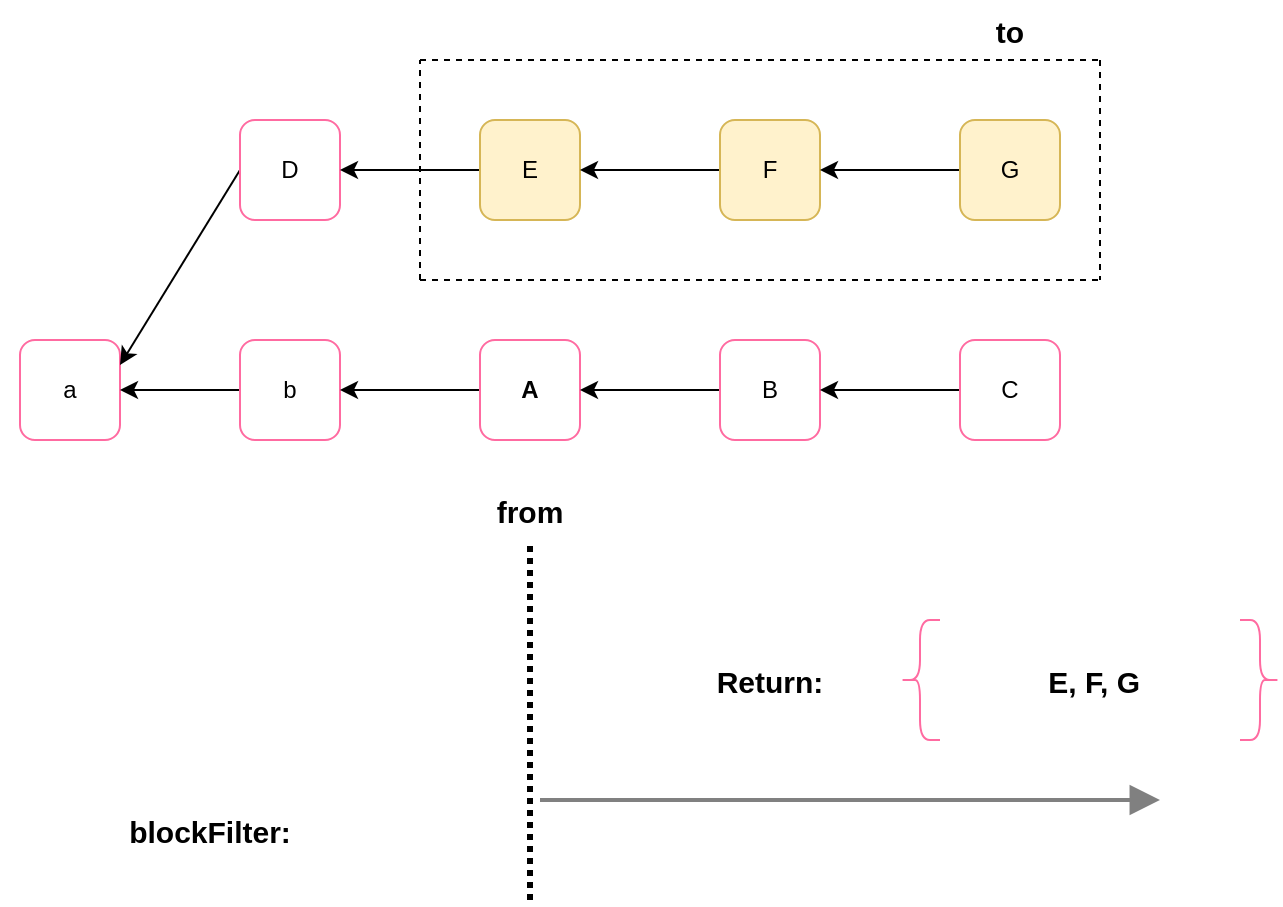 <mxfile version="20.2.7" type="github">
  <diagram id="lt4nStK9NgfOu4GPjsKU" name="第 1 页">
    <mxGraphModel dx="1018" dy="633" grid="1" gridSize="10" guides="1" tooltips="1" connect="1" arrows="1" fold="1" page="1" pageScale="1" pageWidth="827" pageHeight="1169" math="0" shadow="0">
      <root>
        <mxCell id="0" />
        <mxCell id="1" parent="0" />
        <mxCell id="oc3YsVLT2hO0f6hq_eTG-1" value="a" style="rounded=1;whiteSpace=wrap;html=1;strokeColor=#FF6BA1;" vertex="1" parent="1">
          <mxGeometry x="100" y="280" width="50" height="50" as="geometry" />
        </mxCell>
        <mxCell id="oc3YsVLT2hO0f6hq_eTG-2" value="" style="edgeStyle=none;rounded=0;orthogonalLoop=1;jettySize=auto;html=1;fontSize=15;strokeWidth=1;" edge="1" parent="1" source="oc3YsVLT2hO0f6hq_eTG-3" target="oc3YsVLT2hO0f6hq_eTG-1">
          <mxGeometry relative="1" as="geometry" />
        </mxCell>
        <mxCell id="oc3YsVLT2hO0f6hq_eTG-3" value="b" style="rounded=1;whiteSpace=wrap;html=1;strokeColor=#FF6BA1;" vertex="1" parent="1">
          <mxGeometry x="210" y="280" width="50" height="50" as="geometry" />
        </mxCell>
        <mxCell id="oc3YsVLT2hO0f6hq_eTG-4" value="" style="edgeStyle=none;rounded=0;orthogonalLoop=1;jettySize=auto;html=1;fontSize=15;strokeWidth=1;" edge="1" parent="1" source="oc3YsVLT2hO0f6hq_eTG-5" target="oc3YsVLT2hO0f6hq_eTG-3">
          <mxGeometry relative="1" as="geometry" />
        </mxCell>
        <mxCell id="oc3YsVLT2hO0f6hq_eTG-5" value="&lt;b&gt;A&lt;/b&gt;" style="rounded=1;whiteSpace=wrap;html=1;strokeColor=#FF6BA1;" vertex="1" parent="1">
          <mxGeometry x="330" y="280" width="50" height="50" as="geometry" />
        </mxCell>
        <mxCell id="oc3YsVLT2hO0f6hq_eTG-6" value="" style="edgeStyle=none;rounded=0;orthogonalLoop=1;jettySize=auto;html=1;fontSize=15;strokeWidth=1;entryX=1;entryY=0.5;entryDx=0;entryDy=0;" edge="1" parent="1" source="oc3YsVLT2hO0f6hq_eTG-7" target="oc3YsVLT2hO0f6hq_eTG-5">
          <mxGeometry relative="1" as="geometry" />
        </mxCell>
        <mxCell id="oc3YsVLT2hO0f6hq_eTG-7" value="B" style="rounded=1;whiteSpace=wrap;html=1;strokeColor=#FF6BA1;" vertex="1" parent="1">
          <mxGeometry x="450" y="280" width="50" height="50" as="geometry" />
        </mxCell>
        <mxCell id="oc3YsVLT2hO0f6hq_eTG-8" value="" style="edgeStyle=none;rounded=0;orthogonalLoop=1;jettySize=auto;html=1;fontSize=15;strokeWidth=1;" edge="1" parent="1" source="oc3YsVLT2hO0f6hq_eTG-9" target="oc3YsVLT2hO0f6hq_eTG-7">
          <mxGeometry relative="1" as="geometry" />
        </mxCell>
        <mxCell id="oc3YsVLT2hO0f6hq_eTG-9" value="C" style="rounded=1;whiteSpace=wrap;html=1;strokeColor=#FF6BA1;" vertex="1" parent="1">
          <mxGeometry x="570" y="280" width="50" height="50" as="geometry" />
        </mxCell>
        <mxCell id="oc3YsVLT2hO0f6hq_eTG-10" style="edgeStyle=none;rounded=0;orthogonalLoop=1;jettySize=auto;html=1;exitX=0;exitY=0.5;exitDx=0;exitDy=0;fontSize=15;strokeWidth=1;entryX=1;entryY=0.25;entryDx=0;entryDy=0;" edge="1" parent="1" source="oc3YsVLT2hO0f6hq_eTG-11" target="oc3YsVLT2hO0f6hq_eTG-1">
          <mxGeometry relative="1" as="geometry">
            <mxPoint x="150" y="310" as="targetPoint" />
          </mxGeometry>
        </mxCell>
        <mxCell id="oc3YsVLT2hO0f6hq_eTG-11" value="D" style="rounded=1;whiteSpace=wrap;html=1;strokeColor=#FF6BA1;" vertex="1" parent="1">
          <mxGeometry x="210" y="170" width="50" height="50" as="geometry" />
        </mxCell>
        <mxCell id="oc3YsVLT2hO0f6hq_eTG-12" value="" style="edgeStyle=none;rounded=0;orthogonalLoop=1;jettySize=auto;html=1;fontSize=15;strokeWidth=1;" edge="1" parent="1" source="oc3YsVLT2hO0f6hq_eTG-13" target="oc3YsVLT2hO0f6hq_eTG-11">
          <mxGeometry relative="1" as="geometry" />
        </mxCell>
        <mxCell id="oc3YsVLT2hO0f6hq_eTG-13" value="E" style="rounded=1;whiteSpace=wrap;html=1;strokeColor=#d6b656;fillColor=#fff2cc;" vertex="1" parent="1">
          <mxGeometry x="330" y="170" width="50" height="50" as="geometry" />
        </mxCell>
        <mxCell id="oc3YsVLT2hO0f6hq_eTG-14" value="" style="edgeStyle=none;rounded=0;orthogonalLoop=1;jettySize=auto;html=1;fontSize=15;strokeWidth=1;" edge="1" parent="1" source="oc3YsVLT2hO0f6hq_eTG-15" target="oc3YsVLT2hO0f6hq_eTG-13">
          <mxGeometry relative="1" as="geometry" />
        </mxCell>
        <mxCell id="oc3YsVLT2hO0f6hq_eTG-15" value="F" style="rounded=1;whiteSpace=wrap;html=1;strokeColor=#d6b656;fillColor=#fff2cc;" vertex="1" parent="1">
          <mxGeometry x="450" y="170" width="50" height="50" as="geometry" />
        </mxCell>
        <mxCell id="oc3YsVLT2hO0f6hq_eTG-16" value="" style="edgeStyle=none;rounded=0;orthogonalLoop=1;jettySize=auto;html=1;fontSize=15;strokeWidth=1;" edge="1" parent="1" source="oc3YsVLT2hO0f6hq_eTG-17" target="oc3YsVLT2hO0f6hq_eTG-15">
          <mxGeometry relative="1" as="geometry" />
        </mxCell>
        <mxCell id="oc3YsVLT2hO0f6hq_eTG-17" value="G" style="rounded=1;whiteSpace=wrap;html=1;strokeColor=#d6b656;fillColor=#fff2cc;" vertex="1" parent="1">
          <mxGeometry x="570" y="170" width="50" height="50" as="geometry" />
        </mxCell>
        <mxCell id="oc3YsVLT2hO0f6hq_eTG-18" value="from" style="text;strokeColor=none;fillColor=none;align=center;verticalAlign=middle;spacingLeft=4;spacingRight=4;overflow=hidden;points=[[0,0.5],[1,0.5]];portConstraint=eastwest;rotatable=0;fontStyle=1;fontSize=15;" vertex="1" parent="1">
          <mxGeometry x="315" y="350" width="80" height="30" as="geometry" />
        </mxCell>
        <mxCell id="oc3YsVLT2hO0f6hq_eTG-19" value="" style="endArrow=none;dashed=1;html=1;rounded=0;fontSize=15;entryX=0.5;entryY=1.1;entryDx=0;entryDy=0;entryPerimeter=0;strokeWidth=3;dashPattern=1 1;" edge="1" parent="1" target="oc3YsVLT2hO0f6hq_eTG-18">
          <mxGeometry width="50" height="50" relative="1" as="geometry">
            <mxPoint x="355" y="560" as="sourcePoint" />
            <mxPoint x="420" y="410" as="targetPoint" />
          </mxGeometry>
        </mxCell>
        <mxCell id="oc3YsVLT2hO0f6hq_eTG-20" value=" E, F, G" style="text;strokeColor=none;fillColor=none;align=center;verticalAlign=middle;spacingLeft=4;spacingRight=4;overflow=hidden;points=[[0,0.5],[1,0.5]];portConstraint=eastwest;rotatable=0;fontSize=15;fontStyle=1" vertex="1" parent="1">
          <mxGeometry x="560" y="425" width="150" height="50" as="geometry" />
        </mxCell>
        <mxCell id="oc3YsVLT2hO0f6hq_eTG-21" value="" style="shape=curlyBracket;whiteSpace=wrap;html=1;rounded=1;fontSize=15;strokeColor=#FF6BA1;" vertex="1" parent="1">
          <mxGeometry x="540" y="420" width="20" height="60" as="geometry" />
        </mxCell>
        <mxCell id="oc3YsVLT2hO0f6hq_eTG-22" value="" style="shape=curlyBracket;whiteSpace=wrap;html=1;rounded=1;flipH=1;fontSize=15;strokeColor=#FF6BA1;" vertex="1" parent="1">
          <mxGeometry x="710" y="420" width="20" height="60" as="geometry" />
        </mxCell>
        <mxCell id="oc3YsVLT2hO0f6hq_eTG-23" value="" style="edgeStyle=none;html=1;strokeColor=#808080;endArrow=block;endSize=10;dashed=0;verticalAlign=bottom;strokeWidth=2;rounded=0;dashPattern=1 1;fontSize=15;" edge="1" parent="1">
          <mxGeometry width="160" relative="1" as="geometry">
            <mxPoint x="360" y="510" as="sourcePoint" />
            <mxPoint x="670" y="510" as="targetPoint" />
          </mxGeometry>
        </mxCell>
        <mxCell id="oc3YsVLT2hO0f6hq_eTG-24" value="" style="endArrow=none;dashed=1;html=1;rounded=0;fontSize=15;strokeWidth=1;" edge="1" parent="1">
          <mxGeometry width="50" height="50" relative="1" as="geometry">
            <mxPoint x="300" y="250" as="sourcePoint" />
            <mxPoint x="300" y="140" as="targetPoint" />
          </mxGeometry>
        </mxCell>
        <mxCell id="oc3YsVLT2hO0f6hq_eTG-27" value="" style="endArrow=none;dashed=1;html=1;rounded=0;fontSize=15;strokeWidth=1;" edge="1" parent="1">
          <mxGeometry width="50" height="50" relative="1" as="geometry">
            <mxPoint x="300" y="250" as="sourcePoint" />
            <mxPoint x="640" y="250" as="targetPoint" />
          </mxGeometry>
        </mxCell>
        <mxCell id="oc3YsVLT2hO0f6hq_eTG-28" value="" style="endArrow=none;dashed=1;html=1;rounded=0;fontSize=15;strokeWidth=1;" edge="1" parent="1">
          <mxGeometry width="50" height="50" relative="1" as="geometry">
            <mxPoint x="640" y="140" as="sourcePoint" />
            <mxPoint x="640" y="250" as="targetPoint" />
          </mxGeometry>
        </mxCell>
        <mxCell id="oc3YsVLT2hO0f6hq_eTG-29" value="" style="endArrow=none;dashed=1;html=1;rounded=0;fontSize=15;strokeWidth=1;" edge="1" parent="1">
          <mxGeometry width="50" height="50" relative="1" as="geometry">
            <mxPoint x="300" y="140" as="sourcePoint" />
            <mxPoint x="640" y="140" as="targetPoint" />
          </mxGeometry>
        </mxCell>
        <mxCell id="oc3YsVLT2hO0f6hq_eTG-30" value="Return:" style="text;strokeColor=none;fillColor=none;align=center;verticalAlign=middle;spacingLeft=4;spacingRight=4;overflow=hidden;points=[[0,0.5],[1,0.5]];portConstraint=eastwest;rotatable=0;fontStyle=1;fontSize=15;" vertex="1" parent="1">
          <mxGeometry x="435" y="435" width="80" height="30" as="geometry" />
        </mxCell>
        <mxCell id="oc3YsVLT2hO0f6hq_eTG-31" value="blockFilter:" style="text;strokeColor=none;fillColor=none;align=center;verticalAlign=middle;spacingLeft=4;spacingRight=4;overflow=hidden;points=[[0,0.5],[1,0.5]];portConstraint=eastwest;rotatable=0;fontStyle=1;fontSize=15;" vertex="1" parent="1">
          <mxGeometry x="90" y="490" width="210" height="70" as="geometry" />
        </mxCell>
        <mxCell id="oc3YsVLT2hO0f6hq_eTG-32" value="to" style="text;strokeColor=none;fillColor=none;align=center;verticalAlign=middle;spacingLeft=4;spacingRight=4;overflow=hidden;points=[[0,0.5],[1,0.5]];portConstraint=eastwest;rotatable=0;fontStyle=1;fontSize=15;" vertex="1" parent="1">
          <mxGeometry x="555" y="110" width="80" height="30" as="geometry" />
        </mxCell>
      </root>
    </mxGraphModel>
  </diagram>
</mxfile>
